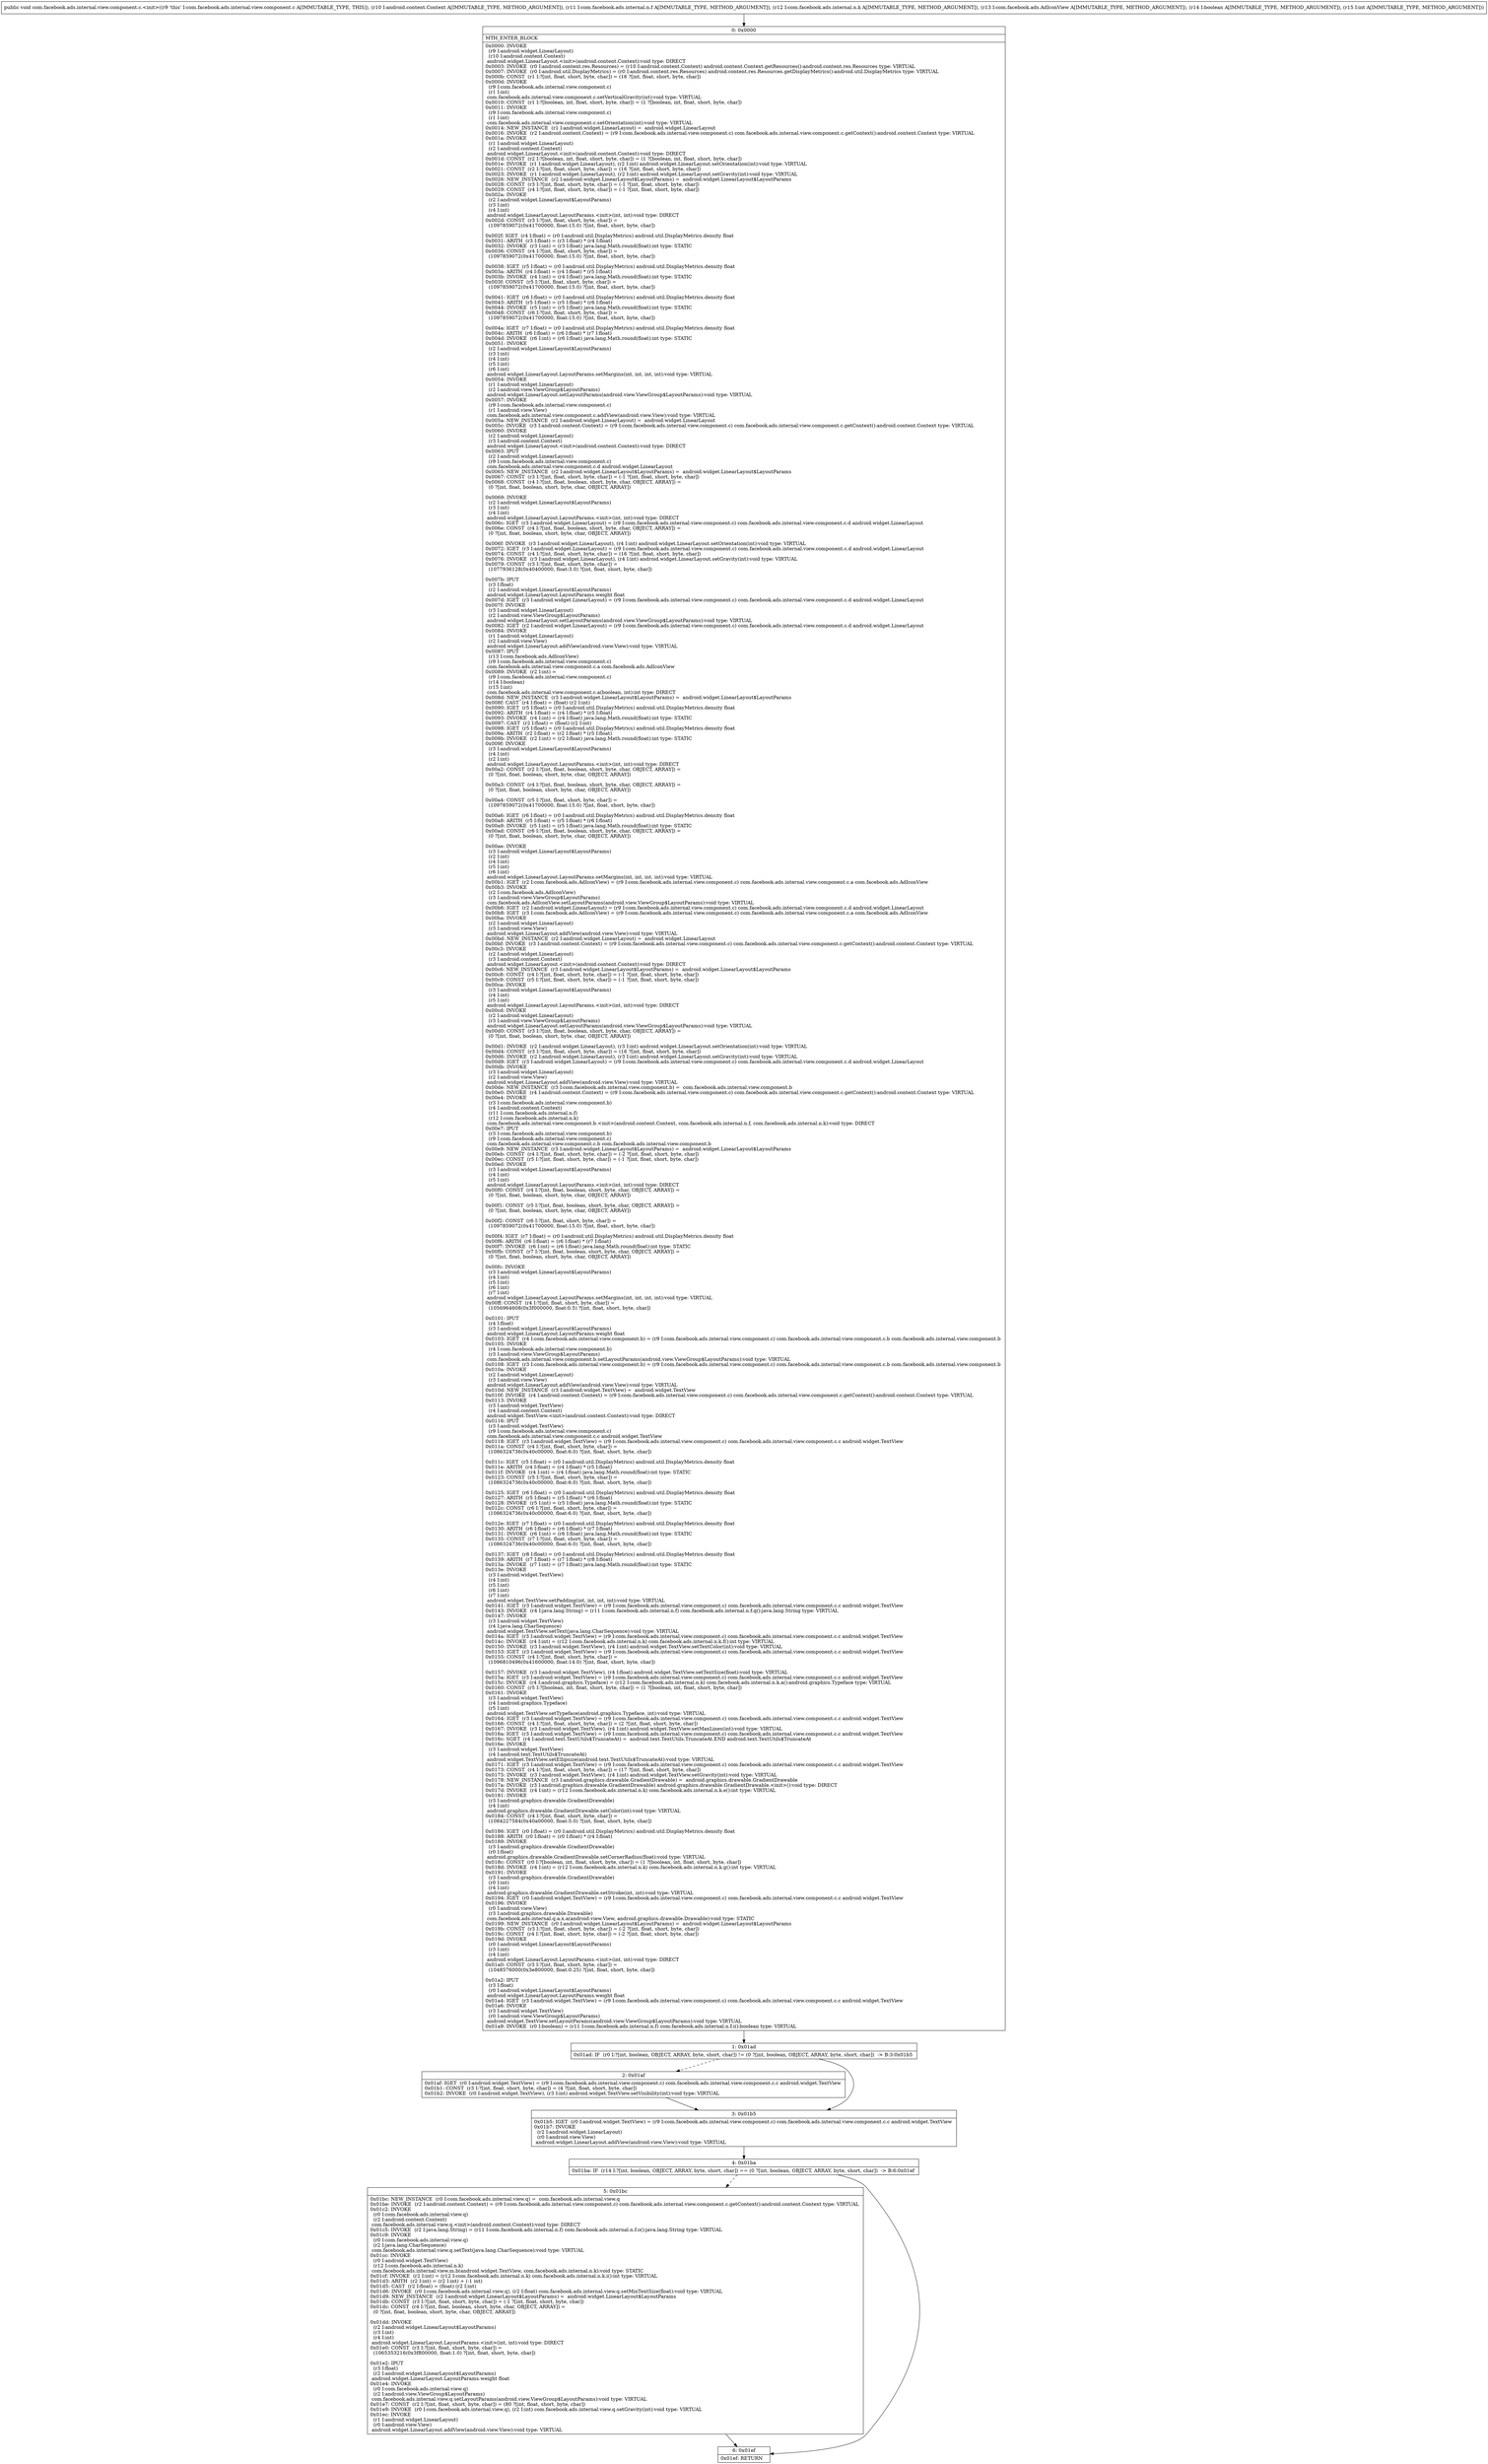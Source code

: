 digraph "CFG forcom.facebook.ads.internal.view.component.c.\<init\>(Landroid\/content\/Context;Lcom\/facebook\/ads\/internal\/n\/f;Lcom\/facebook\/ads\/internal\/n\/k;Lcom\/facebook\/ads\/AdIconView;ZI)V" {
Node_0 [shape=record,label="{0\:\ 0x0000|MTH_ENTER_BLOCK\l|0x0000: INVOKE  \l  (r9 I:android.widget.LinearLayout)\l  (r10 I:android.content.Context)\l android.widget.LinearLayout.\<init\>(android.content.Context):void type: DIRECT \l0x0003: INVOKE  (r0 I:android.content.res.Resources) = (r10 I:android.content.Context) android.content.Context.getResources():android.content.res.Resources type: VIRTUAL \l0x0007: INVOKE  (r0 I:android.util.DisplayMetrics) = (r0 I:android.content.res.Resources) android.content.res.Resources.getDisplayMetrics():android.util.DisplayMetrics type: VIRTUAL \l0x000b: CONST  (r1 I:?[int, float, short, byte, char]) = (16 ?[int, float, short, byte, char]) \l0x000d: INVOKE  \l  (r9 I:com.facebook.ads.internal.view.component.c)\l  (r1 I:int)\l com.facebook.ads.internal.view.component.c.setVerticalGravity(int):void type: VIRTUAL \l0x0010: CONST  (r1 I:?[boolean, int, float, short, byte, char]) = (1 ?[boolean, int, float, short, byte, char]) \l0x0011: INVOKE  \l  (r9 I:com.facebook.ads.internal.view.component.c)\l  (r1 I:int)\l com.facebook.ads.internal.view.component.c.setOrientation(int):void type: VIRTUAL \l0x0014: NEW_INSTANCE  (r1 I:android.widget.LinearLayout) =  android.widget.LinearLayout \l0x0016: INVOKE  (r2 I:android.content.Context) = (r9 I:com.facebook.ads.internal.view.component.c) com.facebook.ads.internal.view.component.c.getContext():android.content.Context type: VIRTUAL \l0x001a: INVOKE  \l  (r1 I:android.widget.LinearLayout)\l  (r2 I:android.content.Context)\l android.widget.LinearLayout.\<init\>(android.content.Context):void type: DIRECT \l0x001d: CONST  (r2 I:?[boolean, int, float, short, byte, char]) = (1 ?[boolean, int, float, short, byte, char]) \l0x001e: INVOKE  (r1 I:android.widget.LinearLayout), (r2 I:int) android.widget.LinearLayout.setOrientation(int):void type: VIRTUAL \l0x0021: CONST  (r2 I:?[int, float, short, byte, char]) = (16 ?[int, float, short, byte, char]) \l0x0023: INVOKE  (r1 I:android.widget.LinearLayout), (r2 I:int) android.widget.LinearLayout.setGravity(int):void type: VIRTUAL \l0x0026: NEW_INSTANCE  (r2 I:android.widget.LinearLayout$LayoutParams) =  android.widget.LinearLayout$LayoutParams \l0x0028: CONST  (r3 I:?[int, float, short, byte, char]) = (\-1 ?[int, float, short, byte, char]) \l0x0029: CONST  (r4 I:?[int, float, short, byte, char]) = (\-1 ?[int, float, short, byte, char]) \l0x002a: INVOKE  \l  (r2 I:android.widget.LinearLayout$LayoutParams)\l  (r3 I:int)\l  (r4 I:int)\l android.widget.LinearLayout.LayoutParams.\<init\>(int, int):void type: DIRECT \l0x002d: CONST  (r3 I:?[int, float, short, byte, char]) = \l  (1097859072(0x41700000, float:15.0) ?[int, float, short, byte, char])\l \l0x002f: IGET  (r4 I:float) = (r0 I:android.util.DisplayMetrics) android.util.DisplayMetrics.density float \l0x0031: ARITH  (r3 I:float) = (r3 I:float) * (r4 I:float) \l0x0032: INVOKE  (r3 I:int) = (r3 I:float) java.lang.Math.round(float):int type: STATIC \l0x0036: CONST  (r4 I:?[int, float, short, byte, char]) = \l  (1097859072(0x41700000, float:15.0) ?[int, float, short, byte, char])\l \l0x0038: IGET  (r5 I:float) = (r0 I:android.util.DisplayMetrics) android.util.DisplayMetrics.density float \l0x003a: ARITH  (r4 I:float) = (r4 I:float) * (r5 I:float) \l0x003b: INVOKE  (r4 I:int) = (r4 I:float) java.lang.Math.round(float):int type: STATIC \l0x003f: CONST  (r5 I:?[int, float, short, byte, char]) = \l  (1097859072(0x41700000, float:15.0) ?[int, float, short, byte, char])\l \l0x0041: IGET  (r6 I:float) = (r0 I:android.util.DisplayMetrics) android.util.DisplayMetrics.density float \l0x0043: ARITH  (r5 I:float) = (r5 I:float) * (r6 I:float) \l0x0044: INVOKE  (r5 I:int) = (r5 I:float) java.lang.Math.round(float):int type: STATIC \l0x0048: CONST  (r6 I:?[int, float, short, byte, char]) = \l  (1097859072(0x41700000, float:15.0) ?[int, float, short, byte, char])\l \l0x004a: IGET  (r7 I:float) = (r0 I:android.util.DisplayMetrics) android.util.DisplayMetrics.density float \l0x004c: ARITH  (r6 I:float) = (r6 I:float) * (r7 I:float) \l0x004d: INVOKE  (r6 I:int) = (r6 I:float) java.lang.Math.round(float):int type: STATIC \l0x0051: INVOKE  \l  (r2 I:android.widget.LinearLayout$LayoutParams)\l  (r3 I:int)\l  (r4 I:int)\l  (r5 I:int)\l  (r6 I:int)\l android.widget.LinearLayout.LayoutParams.setMargins(int, int, int, int):void type: VIRTUAL \l0x0054: INVOKE  \l  (r1 I:android.widget.LinearLayout)\l  (r2 I:android.view.ViewGroup$LayoutParams)\l android.widget.LinearLayout.setLayoutParams(android.view.ViewGroup$LayoutParams):void type: VIRTUAL \l0x0057: INVOKE  \l  (r9 I:com.facebook.ads.internal.view.component.c)\l  (r1 I:android.view.View)\l com.facebook.ads.internal.view.component.c.addView(android.view.View):void type: VIRTUAL \l0x005a: NEW_INSTANCE  (r2 I:android.widget.LinearLayout) =  android.widget.LinearLayout \l0x005c: INVOKE  (r3 I:android.content.Context) = (r9 I:com.facebook.ads.internal.view.component.c) com.facebook.ads.internal.view.component.c.getContext():android.content.Context type: VIRTUAL \l0x0060: INVOKE  \l  (r2 I:android.widget.LinearLayout)\l  (r3 I:android.content.Context)\l android.widget.LinearLayout.\<init\>(android.content.Context):void type: DIRECT \l0x0063: IPUT  \l  (r2 I:android.widget.LinearLayout)\l  (r9 I:com.facebook.ads.internal.view.component.c)\l com.facebook.ads.internal.view.component.c.d android.widget.LinearLayout \l0x0065: NEW_INSTANCE  (r2 I:android.widget.LinearLayout$LayoutParams) =  android.widget.LinearLayout$LayoutParams \l0x0067: CONST  (r3 I:?[int, float, short, byte, char]) = (\-1 ?[int, float, short, byte, char]) \l0x0068: CONST  (r4 I:?[int, float, boolean, short, byte, char, OBJECT, ARRAY]) = \l  (0 ?[int, float, boolean, short, byte, char, OBJECT, ARRAY])\l \l0x0069: INVOKE  \l  (r2 I:android.widget.LinearLayout$LayoutParams)\l  (r3 I:int)\l  (r4 I:int)\l android.widget.LinearLayout.LayoutParams.\<init\>(int, int):void type: DIRECT \l0x006c: IGET  (r3 I:android.widget.LinearLayout) = (r9 I:com.facebook.ads.internal.view.component.c) com.facebook.ads.internal.view.component.c.d android.widget.LinearLayout \l0x006e: CONST  (r4 I:?[int, float, boolean, short, byte, char, OBJECT, ARRAY]) = \l  (0 ?[int, float, boolean, short, byte, char, OBJECT, ARRAY])\l \l0x006f: INVOKE  (r3 I:android.widget.LinearLayout), (r4 I:int) android.widget.LinearLayout.setOrientation(int):void type: VIRTUAL \l0x0072: IGET  (r3 I:android.widget.LinearLayout) = (r9 I:com.facebook.ads.internal.view.component.c) com.facebook.ads.internal.view.component.c.d android.widget.LinearLayout \l0x0074: CONST  (r4 I:?[int, float, short, byte, char]) = (16 ?[int, float, short, byte, char]) \l0x0076: INVOKE  (r3 I:android.widget.LinearLayout), (r4 I:int) android.widget.LinearLayout.setGravity(int):void type: VIRTUAL \l0x0079: CONST  (r3 I:?[int, float, short, byte, char]) = \l  (1077936128(0x40400000, float:3.0) ?[int, float, short, byte, char])\l \l0x007b: IPUT  \l  (r3 I:float)\l  (r2 I:android.widget.LinearLayout$LayoutParams)\l android.widget.LinearLayout.LayoutParams.weight float \l0x007d: IGET  (r3 I:android.widget.LinearLayout) = (r9 I:com.facebook.ads.internal.view.component.c) com.facebook.ads.internal.view.component.c.d android.widget.LinearLayout \l0x007f: INVOKE  \l  (r3 I:android.widget.LinearLayout)\l  (r2 I:android.view.ViewGroup$LayoutParams)\l android.widget.LinearLayout.setLayoutParams(android.view.ViewGroup$LayoutParams):void type: VIRTUAL \l0x0082: IGET  (r2 I:android.widget.LinearLayout) = (r9 I:com.facebook.ads.internal.view.component.c) com.facebook.ads.internal.view.component.c.d android.widget.LinearLayout \l0x0084: INVOKE  \l  (r1 I:android.widget.LinearLayout)\l  (r2 I:android.view.View)\l android.widget.LinearLayout.addView(android.view.View):void type: VIRTUAL \l0x0087: IPUT  \l  (r13 I:com.facebook.ads.AdIconView)\l  (r9 I:com.facebook.ads.internal.view.component.c)\l com.facebook.ads.internal.view.component.c.a com.facebook.ads.AdIconView \l0x0089: INVOKE  (r2 I:int) = \l  (r9 I:com.facebook.ads.internal.view.component.c)\l  (r14 I:boolean)\l  (r15 I:int)\l com.facebook.ads.internal.view.component.c.a(boolean, int):int type: DIRECT \l0x008d: NEW_INSTANCE  (r3 I:android.widget.LinearLayout$LayoutParams) =  android.widget.LinearLayout$LayoutParams \l0x008f: CAST  (r4 I:float) = (float) (r2 I:int) \l0x0090: IGET  (r5 I:float) = (r0 I:android.util.DisplayMetrics) android.util.DisplayMetrics.density float \l0x0092: ARITH  (r4 I:float) = (r4 I:float) * (r5 I:float) \l0x0093: INVOKE  (r4 I:int) = (r4 I:float) java.lang.Math.round(float):int type: STATIC \l0x0097: CAST  (r2 I:float) = (float) (r2 I:int) \l0x0098: IGET  (r5 I:float) = (r0 I:android.util.DisplayMetrics) android.util.DisplayMetrics.density float \l0x009a: ARITH  (r2 I:float) = (r2 I:float) * (r5 I:float) \l0x009b: INVOKE  (r2 I:int) = (r2 I:float) java.lang.Math.round(float):int type: STATIC \l0x009f: INVOKE  \l  (r3 I:android.widget.LinearLayout$LayoutParams)\l  (r4 I:int)\l  (r2 I:int)\l android.widget.LinearLayout.LayoutParams.\<init\>(int, int):void type: DIRECT \l0x00a2: CONST  (r2 I:?[int, float, boolean, short, byte, char, OBJECT, ARRAY]) = \l  (0 ?[int, float, boolean, short, byte, char, OBJECT, ARRAY])\l \l0x00a3: CONST  (r4 I:?[int, float, boolean, short, byte, char, OBJECT, ARRAY]) = \l  (0 ?[int, float, boolean, short, byte, char, OBJECT, ARRAY])\l \l0x00a4: CONST  (r5 I:?[int, float, short, byte, char]) = \l  (1097859072(0x41700000, float:15.0) ?[int, float, short, byte, char])\l \l0x00a6: IGET  (r6 I:float) = (r0 I:android.util.DisplayMetrics) android.util.DisplayMetrics.density float \l0x00a8: ARITH  (r5 I:float) = (r5 I:float) * (r6 I:float) \l0x00a9: INVOKE  (r5 I:int) = (r5 I:float) java.lang.Math.round(float):int type: STATIC \l0x00ad: CONST  (r6 I:?[int, float, boolean, short, byte, char, OBJECT, ARRAY]) = \l  (0 ?[int, float, boolean, short, byte, char, OBJECT, ARRAY])\l \l0x00ae: INVOKE  \l  (r3 I:android.widget.LinearLayout$LayoutParams)\l  (r2 I:int)\l  (r4 I:int)\l  (r5 I:int)\l  (r6 I:int)\l android.widget.LinearLayout.LayoutParams.setMargins(int, int, int, int):void type: VIRTUAL \l0x00b1: IGET  (r2 I:com.facebook.ads.AdIconView) = (r9 I:com.facebook.ads.internal.view.component.c) com.facebook.ads.internal.view.component.c.a com.facebook.ads.AdIconView \l0x00b3: INVOKE  \l  (r2 I:com.facebook.ads.AdIconView)\l  (r3 I:android.view.ViewGroup$LayoutParams)\l com.facebook.ads.AdIconView.setLayoutParams(android.view.ViewGroup$LayoutParams):void type: VIRTUAL \l0x00b6: IGET  (r2 I:android.widget.LinearLayout) = (r9 I:com.facebook.ads.internal.view.component.c) com.facebook.ads.internal.view.component.c.d android.widget.LinearLayout \l0x00b8: IGET  (r3 I:com.facebook.ads.AdIconView) = (r9 I:com.facebook.ads.internal.view.component.c) com.facebook.ads.internal.view.component.c.a com.facebook.ads.AdIconView \l0x00ba: INVOKE  \l  (r2 I:android.widget.LinearLayout)\l  (r3 I:android.view.View)\l android.widget.LinearLayout.addView(android.view.View):void type: VIRTUAL \l0x00bd: NEW_INSTANCE  (r2 I:android.widget.LinearLayout) =  android.widget.LinearLayout \l0x00bf: INVOKE  (r3 I:android.content.Context) = (r9 I:com.facebook.ads.internal.view.component.c) com.facebook.ads.internal.view.component.c.getContext():android.content.Context type: VIRTUAL \l0x00c3: INVOKE  \l  (r2 I:android.widget.LinearLayout)\l  (r3 I:android.content.Context)\l android.widget.LinearLayout.\<init\>(android.content.Context):void type: DIRECT \l0x00c6: NEW_INSTANCE  (r3 I:android.widget.LinearLayout$LayoutParams) =  android.widget.LinearLayout$LayoutParams \l0x00c8: CONST  (r4 I:?[int, float, short, byte, char]) = (\-1 ?[int, float, short, byte, char]) \l0x00c9: CONST  (r5 I:?[int, float, short, byte, char]) = (\-1 ?[int, float, short, byte, char]) \l0x00ca: INVOKE  \l  (r3 I:android.widget.LinearLayout$LayoutParams)\l  (r4 I:int)\l  (r5 I:int)\l android.widget.LinearLayout.LayoutParams.\<init\>(int, int):void type: DIRECT \l0x00cd: INVOKE  \l  (r2 I:android.widget.LinearLayout)\l  (r3 I:android.view.ViewGroup$LayoutParams)\l android.widget.LinearLayout.setLayoutParams(android.view.ViewGroup$LayoutParams):void type: VIRTUAL \l0x00d0: CONST  (r3 I:?[int, float, boolean, short, byte, char, OBJECT, ARRAY]) = \l  (0 ?[int, float, boolean, short, byte, char, OBJECT, ARRAY])\l \l0x00d1: INVOKE  (r2 I:android.widget.LinearLayout), (r3 I:int) android.widget.LinearLayout.setOrientation(int):void type: VIRTUAL \l0x00d4: CONST  (r3 I:?[int, float, short, byte, char]) = (16 ?[int, float, short, byte, char]) \l0x00d6: INVOKE  (r2 I:android.widget.LinearLayout), (r3 I:int) android.widget.LinearLayout.setGravity(int):void type: VIRTUAL \l0x00d9: IGET  (r3 I:android.widget.LinearLayout) = (r9 I:com.facebook.ads.internal.view.component.c) com.facebook.ads.internal.view.component.c.d android.widget.LinearLayout \l0x00db: INVOKE  \l  (r3 I:android.widget.LinearLayout)\l  (r2 I:android.view.View)\l android.widget.LinearLayout.addView(android.view.View):void type: VIRTUAL \l0x00de: NEW_INSTANCE  (r3 I:com.facebook.ads.internal.view.component.b) =  com.facebook.ads.internal.view.component.b \l0x00e0: INVOKE  (r4 I:android.content.Context) = (r9 I:com.facebook.ads.internal.view.component.c) com.facebook.ads.internal.view.component.c.getContext():android.content.Context type: VIRTUAL \l0x00e4: INVOKE  \l  (r3 I:com.facebook.ads.internal.view.component.b)\l  (r4 I:android.content.Context)\l  (r11 I:com.facebook.ads.internal.n.f)\l  (r12 I:com.facebook.ads.internal.n.k)\l com.facebook.ads.internal.view.component.b.\<init\>(android.content.Context, com.facebook.ads.internal.n.f, com.facebook.ads.internal.n.k):void type: DIRECT \l0x00e7: IPUT  \l  (r3 I:com.facebook.ads.internal.view.component.b)\l  (r9 I:com.facebook.ads.internal.view.component.c)\l com.facebook.ads.internal.view.component.c.b com.facebook.ads.internal.view.component.b \l0x00e9: NEW_INSTANCE  (r3 I:android.widget.LinearLayout$LayoutParams) =  android.widget.LinearLayout$LayoutParams \l0x00eb: CONST  (r4 I:?[int, float, short, byte, char]) = (\-2 ?[int, float, short, byte, char]) \l0x00ec: CONST  (r5 I:?[int, float, short, byte, char]) = (\-1 ?[int, float, short, byte, char]) \l0x00ed: INVOKE  \l  (r3 I:android.widget.LinearLayout$LayoutParams)\l  (r4 I:int)\l  (r5 I:int)\l android.widget.LinearLayout.LayoutParams.\<init\>(int, int):void type: DIRECT \l0x00f0: CONST  (r4 I:?[int, float, boolean, short, byte, char, OBJECT, ARRAY]) = \l  (0 ?[int, float, boolean, short, byte, char, OBJECT, ARRAY])\l \l0x00f1: CONST  (r5 I:?[int, float, boolean, short, byte, char, OBJECT, ARRAY]) = \l  (0 ?[int, float, boolean, short, byte, char, OBJECT, ARRAY])\l \l0x00f2: CONST  (r6 I:?[int, float, short, byte, char]) = \l  (1097859072(0x41700000, float:15.0) ?[int, float, short, byte, char])\l \l0x00f4: IGET  (r7 I:float) = (r0 I:android.util.DisplayMetrics) android.util.DisplayMetrics.density float \l0x00f6: ARITH  (r6 I:float) = (r6 I:float) * (r7 I:float) \l0x00f7: INVOKE  (r6 I:int) = (r6 I:float) java.lang.Math.round(float):int type: STATIC \l0x00fb: CONST  (r7 I:?[int, float, boolean, short, byte, char, OBJECT, ARRAY]) = \l  (0 ?[int, float, boolean, short, byte, char, OBJECT, ARRAY])\l \l0x00fc: INVOKE  \l  (r3 I:android.widget.LinearLayout$LayoutParams)\l  (r4 I:int)\l  (r5 I:int)\l  (r6 I:int)\l  (r7 I:int)\l android.widget.LinearLayout.LayoutParams.setMargins(int, int, int, int):void type: VIRTUAL \l0x00ff: CONST  (r4 I:?[int, float, short, byte, char]) = \l  (1056964608(0x3f000000, float:0.5) ?[int, float, short, byte, char])\l \l0x0101: IPUT  \l  (r4 I:float)\l  (r3 I:android.widget.LinearLayout$LayoutParams)\l android.widget.LinearLayout.LayoutParams.weight float \l0x0103: IGET  (r4 I:com.facebook.ads.internal.view.component.b) = (r9 I:com.facebook.ads.internal.view.component.c) com.facebook.ads.internal.view.component.c.b com.facebook.ads.internal.view.component.b \l0x0105: INVOKE  \l  (r4 I:com.facebook.ads.internal.view.component.b)\l  (r3 I:android.view.ViewGroup$LayoutParams)\l com.facebook.ads.internal.view.component.b.setLayoutParams(android.view.ViewGroup$LayoutParams):void type: VIRTUAL \l0x0108: IGET  (r3 I:com.facebook.ads.internal.view.component.b) = (r9 I:com.facebook.ads.internal.view.component.c) com.facebook.ads.internal.view.component.c.b com.facebook.ads.internal.view.component.b \l0x010a: INVOKE  \l  (r2 I:android.widget.LinearLayout)\l  (r3 I:android.view.View)\l android.widget.LinearLayout.addView(android.view.View):void type: VIRTUAL \l0x010d: NEW_INSTANCE  (r3 I:android.widget.TextView) =  android.widget.TextView \l0x010f: INVOKE  (r4 I:android.content.Context) = (r9 I:com.facebook.ads.internal.view.component.c) com.facebook.ads.internal.view.component.c.getContext():android.content.Context type: VIRTUAL \l0x0113: INVOKE  \l  (r3 I:android.widget.TextView)\l  (r4 I:android.content.Context)\l android.widget.TextView.\<init\>(android.content.Context):void type: DIRECT \l0x0116: IPUT  \l  (r3 I:android.widget.TextView)\l  (r9 I:com.facebook.ads.internal.view.component.c)\l com.facebook.ads.internal.view.component.c.c android.widget.TextView \l0x0118: IGET  (r3 I:android.widget.TextView) = (r9 I:com.facebook.ads.internal.view.component.c) com.facebook.ads.internal.view.component.c.c android.widget.TextView \l0x011a: CONST  (r4 I:?[int, float, short, byte, char]) = \l  (1086324736(0x40c00000, float:6.0) ?[int, float, short, byte, char])\l \l0x011c: IGET  (r5 I:float) = (r0 I:android.util.DisplayMetrics) android.util.DisplayMetrics.density float \l0x011e: ARITH  (r4 I:float) = (r4 I:float) * (r5 I:float) \l0x011f: INVOKE  (r4 I:int) = (r4 I:float) java.lang.Math.round(float):int type: STATIC \l0x0123: CONST  (r5 I:?[int, float, short, byte, char]) = \l  (1086324736(0x40c00000, float:6.0) ?[int, float, short, byte, char])\l \l0x0125: IGET  (r6 I:float) = (r0 I:android.util.DisplayMetrics) android.util.DisplayMetrics.density float \l0x0127: ARITH  (r5 I:float) = (r5 I:float) * (r6 I:float) \l0x0128: INVOKE  (r5 I:int) = (r5 I:float) java.lang.Math.round(float):int type: STATIC \l0x012c: CONST  (r6 I:?[int, float, short, byte, char]) = \l  (1086324736(0x40c00000, float:6.0) ?[int, float, short, byte, char])\l \l0x012e: IGET  (r7 I:float) = (r0 I:android.util.DisplayMetrics) android.util.DisplayMetrics.density float \l0x0130: ARITH  (r6 I:float) = (r6 I:float) * (r7 I:float) \l0x0131: INVOKE  (r6 I:int) = (r6 I:float) java.lang.Math.round(float):int type: STATIC \l0x0135: CONST  (r7 I:?[int, float, short, byte, char]) = \l  (1086324736(0x40c00000, float:6.0) ?[int, float, short, byte, char])\l \l0x0137: IGET  (r8 I:float) = (r0 I:android.util.DisplayMetrics) android.util.DisplayMetrics.density float \l0x0139: ARITH  (r7 I:float) = (r7 I:float) * (r8 I:float) \l0x013a: INVOKE  (r7 I:int) = (r7 I:float) java.lang.Math.round(float):int type: STATIC \l0x013e: INVOKE  \l  (r3 I:android.widget.TextView)\l  (r4 I:int)\l  (r5 I:int)\l  (r6 I:int)\l  (r7 I:int)\l android.widget.TextView.setPadding(int, int, int, int):void type: VIRTUAL \l0x0141: IGET  (r3 I:android.widget.TextView) = (r9 I:com.facebook.ads.internal.view.component.c) com.facebook.ads.internal.view.component.c.c android.widget.TextView \l0x0143: INVOKE  (r4 I:java.lang.String) = (r11 I:com.facebook.ads.internal.n.f) com.facebook.ads.internal.n.f.q():java.lang.String type: VIRTUAL \l0x0147: INVOKE  \l  (r3 I:android.widget.TextView)\l  (r4 I:java.lang.CharSequence)\l android.widget.TextView.setText(java.lang.CharSequence):void type: VIRTUAL \l0x014a: IGET  (r3 I:android.widget.TextView) = (r9 I:com.facebook.ads.internal.view.component.c) com.facebook.ads.internal.view.component.c.c android.widget.TextView \l0x014c: INVOKE  (r4 I:int) = (r12 I:com.facebook.ads.internal.n.k) com.facebook.ads.internal.n.k.f():int type: VIRTUAL \l0x0150: INVOKE  (r3 I:android.widget.TextView), (r4 I:int) android.widget.TextView.setTextColor(int):void type: VIRTUAL \l0x0153: IGET  (r3 I:android.widget.TextView) = (r9 I:com.facebook.ads.internal.view.component.c) com.facebook.ads.internal.view.component.c.c android.widget.TextView \l0x0155: CONST  (r4 I:?[int, float, short, byte, char]) = \l  (1096810496(0x41600000, float:14.0) ?[int, float, short, byte, char])\l \l0x0157: INVOKE  (r3 I:android.widget.TextView), (r4 I:float) android.widget.TextView.setTextSize(float):void type: VIRTUAL \l0x015a: IGET  (r3 I:android.widget.TextView) = (r9 I:com.facebook.ads.internal.view.component.c) com.facebook.ads.internal.view.component.c.c android.widget.TextView \l0x015c: INVOKE  (r4 I:android.graphics.Typeface) = (r12 I:com.facebook.ads.internal.n.k) com.facebook.ads.internal.n.k.a():android.graphics.Typeface type: VIRTUAL \l0x0160: CONST  (r5 I:?[boolean, int, float, short, byte, char]) = (1 ?[boolean, int, float, short, byte, char]) \l0x0161: INVOKE  \l  (r3 I:android.widget.TextView)\l  (r4 I:android.graphics.Typeface)\l  (r5 I:int)\l android.widget.TextView.setTypeface(android.graphics.Typeface, int):void type: VIRTUAL \l0x0164: IGET  (r3 I:android.widget.TextView) = (r9 I:com.facebook.ads.internal.view.component.c) com.facebook.ads.internal.view.component.c.c android.widget.TextView \l0x0166: CONST  (r4 I:?[int, float, short, byte, char]) = (2 ?[int, float, short, byte, char]) \l0x0167: INVOKE  (r3 I:android.widget.TextView), (r4 I:int) android.widget.TextView.setMaxLines(int):void type: VIRTUAL \l0x016a: IGET  (r3 I:android.widget.TextView) = (r9 I:com.facebook.ads.internal.view.component.c) com.facebook.ads.internal.view.component.c.c android.widget.TextView \l0x016c: SGET  (r4 I:android.text.TextUtils$TruncateAt) =  android.text.TextUtils.TruncateAt.END android.text.TextUtils$TruncateAt \l0x016e: INVOKE  \l  (r3 I:android.widget.TextView)\l  (r4 I:android.text.TextUtils$TruncateAt)\l android.widget.TextView.setEllipsize(android.text.TextUtils$TruncateAt):void type: VIRTUAL \l0x0171: IGET  (r3 I:android.widget.TextView) = (r9 I:com.facebook.ads.internal.view.component.c) com.facebook.ads.internal.view.component.c.c android.widget.TextView \l0x0173: CONST  (r4 I:?[int, float, short, byte, char]) = (17 ?[int, float, short, byte, char]) \l0x0175: INVOKE  (r3 I:android.widget.TextView), (r4 I:int) android.widget.TextView.setGravity(int):void type: VIRTUAL \l0x0178: NEW_INSTANCE  (r3 I:android.graphics.drawable.GradientDrawable) =  android.graphics.drawable.GradientDrawable \l0x017a: INVOKE  (r3 I:android.graphics.drawable.GradientDrawable) android.graphics.drawable.GradientDrawable.\<init\>():void type: DIRECT \l0x017d: INVOKE  (r4 I:int) = (r12 I:com.facebook.ads.internal.n.k) com.facebook.ads.internal.n.k.e():int type: VIRTUAL \l0x0181: INVOKE  \l  (r3 I:android.graphics.drawable.GradientDrawable)\l  (r4 I:int)\l android.graphics.drawable.GradientDrawable.setColor(int):void type: VIRTUAL \l0x0184: CONST  (r4 I:?[int, float, short, byte, char]) = \l  (1084227584(0x40a00000, float:5.0) ?[int, float, short, byte, char])\l \l0x0186: IGET  (r0 I:float) = (r0 I:android.util.DisplayMetrics) android.util.DisplayMetrics.density float \l0x0188: ARITH  (r0 I:float) = (r0 I:float) * (r4 I:float) \l0x0189: INVOKE  \l  (r3 I:android.graphics.drawable.GradientDrawable)\l  (r0 I:float)\l android.graphics.drawable.GradientDrawable.setCornerRadius(float):void type: VIRTUAL \l0x018c: CONST  (r0 I:?[boolean, int, float, short, byte, char]) = (1 ?[boolean, int, float, short, byte, char]) \l0x018d: INVOKE  (r4 I:int) = (r12 I:com.facebook.ads.internal.n.k) com.facebook.ads.internal.n.k.g():int type: VIRTUAL \l0x0191: INVOKE  \l  (r3 I:android.graphics.drawable.GradientDrawable)\l  (r0 I:int)\l  (r4 I:int)\l android.graphics.drawable.GradientDrawable.setStroke(int, int):void type: VIRTUAL \l0x0194: IGET  (r0 I:android.widget.TextView) = (r9 I:com.facebook.ads.internal.view.component.c) com.facebook.ads.internal.view.component.c.c android.widget.TextView \l0x0196: INVOKE  \l  (r0 I:android.view.View)\l  (r3 I:android.graphics.drawable.Drawable)\l com.facebook.ads.internal.q.a.x.a(android.view.View, android.graphics.drawable.Drawable):void type: STATIC \l0x0199: NEW_INSTANCE  (r0 I:android.widget.LinearLayout$LayoutParams) =  android.widget.LinearLayout$LayoutParams \l0x019b: CONST  (r3 I:?[int, float, short, byte, char]) = (\-2 ?[int, float, short, byte, char]) \l0x019c: CONST  (r4 I:?[int, float, short, byte, char]) = (\-2 ?[int, float, short, byte, char]) \l0x019d: INVOKE  \l  (r0 I:android.widget.LinearLayout$LayoutParams)\l  (r3 I:int)\l  (r4 I:int)\l android.widget.LinearLayout.LayoutParams.\<init\>(int, int):void type: DIRECT \l0x01a0: CONST  (r3 I:?[int, float, short, byte, char]) = \l  (1048576000(0x3e800000, float:0.25) ?[int, float, short, byte, char])\l \l0x01a2: IPUT  \l  (r3 I:float)\l  (r0 I:android.widget.LinearLayout$LayoutParams)\l android.widget.LinearLayout.LayoutParams.weight float \l0x01a4: IGET  (r3 I:android.widget.TextView) = (r9 I:com.facebook.ads.internal.view.component.c) com.facebook.ads.internal.view.component.c.c android.widget.TextView \l0x01a6: INVOKE  \l  (r3 I:android.widget.TextView)\l  (r0 I:android.view.ViewGroup$LayoutParams)\l android.widget.TextView.setLayoutParams(android.view.ViewGroup$LayoutParams):void type: VIRTUAL \l0x01a9: INVOKE  (r0 I:boolean) = (r11 I:com.facebook.ads.internal.n.f) com.facebook.ads.internal.n.f.i():boolean type: VIRTUAL \l}"];
Node_1 [shape=record,label="{1\:\ 0x01ad|0x01ad: IF  (r0 I:?[int, boolean, OBJECT, ARRAY, byte, short, char]) != (0 ?[int, boolean, OBJECT, ARRAY, byte, short, char])  \-\> B:3:0x01b5 \l}"];
Node_2 [shape=record,label="{2\:\ 0x01af|0x01af: IGET  (r0 I:android.widget.TextView) = (r9 I:com.facebook.ads.internal.view.component.c) com.facebook.ads.internal.view.component.c.c android.widget.TextView \l0x01b1: CONST  (r3 I:?[int, float, short, byte, char]) = (4 ?[int, float, short, byte, char]) \l0x01b2: INVOKE  (r0 I:android.widget.TextView), (r3 I:int) android.widget.TextView.setVisibility(int):void type: VIRTUAL \l}"];
Node_3 [shape=record,label="{3\:\ 0x01b5|0x01b5: IGET  (r0 I:android.widget.TextView) = (r9 I:com.facebook.ads.internal.view.component.c) com.facebook.ads.internal.view.component.c.c android.widget.TextView \l0x01b7: INVOKE  \l  (r2 I:android.widget.LinearLayout)\l  (r0 I:android.view.View)\l android.widget.LinearLayout.addView(android.view.View):void type: VIRTUAL \l}"];
Node_4 [shape=record,label="{4\:\ 0x01ba|0x01ba: IF  (r14 I:?[int, boolean, OBJECT, ARRAY, byte, short, char]) == (0 ?[int, boolean, OBJECT, ARRAY, byte, short, char])  \-\> B:6:0x01ef \l}"];
Node_5 [shape=record,label="{5\:\ 0x01bc|0x01bc: NEW_INSTANCE  (r0 I:com.facebook.ads.internal.view.q) =  com.facebook.ads.internal.view.q \l0x01be: INVOKE  (r2 I:android.content.Context) = (r9 I:com.facebook.ads.internal.view.component.c) com.facebook.ads.internal.view.component.c.getContext():android.content.Context type: VIRTUAL \l0x01c2: INVOKE  \l  (r0 I:com.facebook.ads.internal.view.q)\l  (r2 I:android.content.Context)\l com.facebook.ads.internal.view.q.\<init\>(android.content.Context):void type: DIRECT \l0x01c5: INVOKE  (r2 I:java.lang.String) = (r11 I:com.facebook.ads.internal.n.f) com.facebook.ads.internal.n.f.o():java.lang.String type: VIRTUAL \l0x01c9: INVOKE  \l  (r0 I:com.facebook.ads.internal.view.q)\l  (r2 I:java.lang.CharSequence)\l com.facebook.ads.internal.view.q.setText(java.lang.CharSequence):void type: VIRTUAL \l0x01cc: INVOKE  \l  (r0 I:android.widget.TextView)\l  (r12 I:com.facebook.ads.internal.n.k)\l com.facebook.ads.internal.view.m.b(android.widget.TextView, com.facebook.ads.internal.n.k):void type: STATIC \l0x01cf: INVOKE  (r2 I:int) = (r12 I:com.facebook.ads.internal.n.k) com.facebook.ads.internal.n.k.i():int type: VIRTUAL \l0x01d3: ARITH  (r2 I:int) = (r2 I:int) + (\-1 int) \l0x01d5: CAST  (r2 I:float) = (float) (r2 I:int) \l0x01d6: INVOKE  (r0 I:com.facebook.ads.internal.view.q), (r2 I:float) com.facebook.ads.internal.view.q.setMinTextSize(float):void type: VIRTUAL \l0x01d9: NEW_INSTANCE  (r2 I:android.widget.LinearLayout$LayoutParams) =  android.widget.LinearLayout$LayoutParams \l0x01db: CONST  (r3 I:?[int, float, short, byte, char]) = (\-1 ?[int, float, short, byte, char]) \l0x01dc: CONST  (r4 I:?[int, float, boolean, short, byte, char, OBJECT, ARRAY]) = \l  (0 ?[int, float, boolean, short, byte, char, OBJECT, ARRAY])\l \l0x01dd: INVOKE  \l  (r2 I:android.widget.LinearLayout$LayoutParams)\l  (r3 I:int)\l  (r4 I:int)\l android.widget.LinearLayout.LayoutParams.\<init\>(int, int):void type: DIRECT \l0x01e0: CONST  (r3 I:?[int, float, short, byte, char]) = \l  (1065353216(0x3f800000, float:1.0) ?[int, float, short, byte, char])\l \l0x01e2: IPUT  \l  (r3 I:float)\l  (r2 I:android.widget.LinearLayout$LayoutParams)\l android.widget.LinearLayout.LayoutParams.weight float \l0x01e4: INVOKE  \l  (r0 I:com.facebook.ads.internal.view.q)\l  (r2 I:android.view.ViewGroup$LayoutParams)\l com.facebook.ads.internal.view.q.setLayoutParams(android.view.ViewGroup$LayoutParams):void type: VIRTUAL \l0x01e7: CONST  (r2 I:?[int, float, short, byte, char]) = (80 ?[int, float, short, byte, char]) \l0x01e9: INVOKE  (r0 I:com.facebook.ads.internal.view.q), (r2 I:int) com.facebook.ads.internal.view.q.setGravity(int):void type: VIRTUAL \l0x01ec: INVOKE  \l  (r1 I:android.widget.LinearLayout)\l  (r0 I:android.view.View)\l android.widget.LinearLayout.addView(android.view.View):void type: VIRTUAL \l}"];
Node_6 [shape=record,label="{6\:\ 0x01ef|0x01ef: RETURN   \l}"];
MethodNode[shape=record,label="{public void com.facebook.ads.internal.view.component.c.\<init\>((r9 'this' I:com.facebook.ads.internal.view.component.c A[IMMUTABLE_TYPE, THIS]), (r10 I:android.content.Context A[IMMUTABLE_TYPE, METHOD_ARGUMENT]), (r11 I:com.facebook.ads.internal.n.f A[IMMUTABLE_TYPE, METHOD_ARGUMENT]), (r12 I:com.facebook.ads.internal.n.k A[IMMUTABLE_TYPE, METHOD_ARGUMENT]), (r13 I:com.facebook.ads.AdIconView A[IMMUTABLE_TYPE, METHOD_ARGUMENT]), (r14 I:boolean A[IMMUTABLE_TYPE, METHOD_ARGUMENT]), (r15 I:int A[IMMUTABLE_TYPE, METHOD_ARGUMENT])) }"];
MethodNode -> Node_0;
Node_0 -> Node_1;
Node_1 -> Node_2[style=dashed];
Node_1 -> Node_3;
Node_2 -> Node_3;
Node_3 -> Node_4;
Node_4 -> Node_5[style=dashed];
Node_4 -> Node_6;
Node_5 -> Node_6;
}

